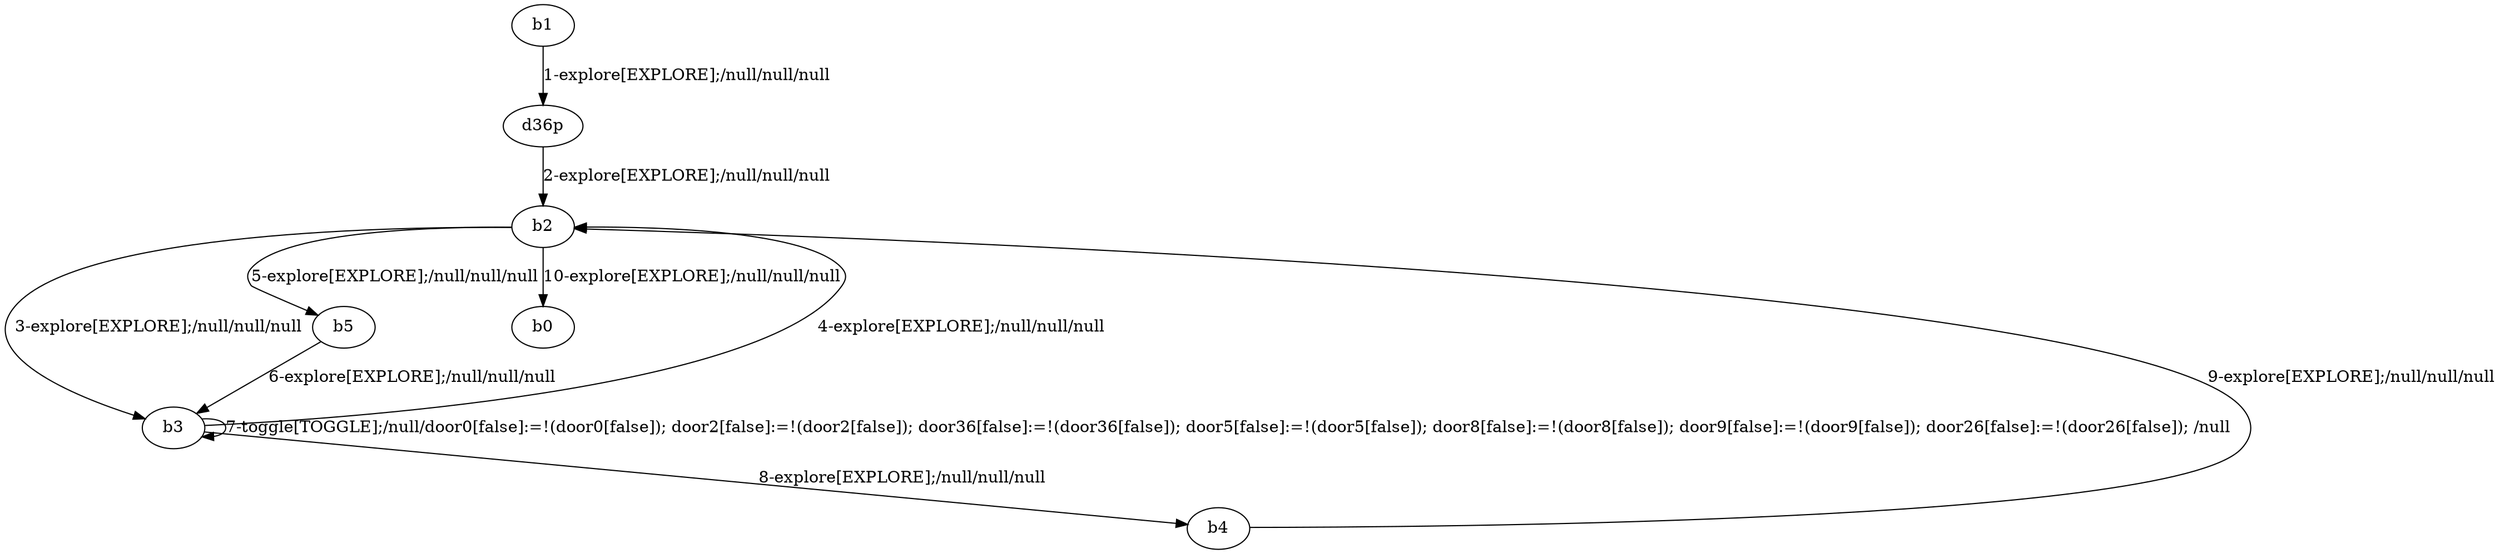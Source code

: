 # Total number of goals covered by this test: 3
# b3 --> b4
# b2 --> b0
# b3 --> b2

digraph g {
"b1" -> "d36p" [label = "1-explore[EXPLORE];/null/null/null"];
"d36p" -> "b2" [label = "2-explore[EXPLORE];/null/null/null"];
"b2" -> "b3" [label = "3-explore[EXPLORE];/null/null/null"];
"b3" -> "b2" [label = "4-explore[EXPLORE];/null/null/null"];
"b2" -> "b5" [label = "5-explore[EXPLORE];/null/null/null"];
"b5" -> "b3" [label = "6-explore[EXPLORE];/null/null/null"];
"b3" -> "b3" [label = "7-toggle[TOGGLE];/null/door0[false]:=!(door0[false]); door2[false]:=!(door2[false]); door36[false]:=!(door36[false]); door5[false]:=!(door5[false]); door8[false]:=!(door8[false]); door9[false]:=!(door9[false]); door26[false]:=!(door26[false]); /null"];
"b3" -> "b4" [label = "8-explore[EXPLORE];/null/null/null"];
"b4" -> "b2" [label = "9-explore[EXPLORE];/null/null/null"];
"b2" -> "b0" [label = "10-explore[EXPLORE];/null/null/null"];
}